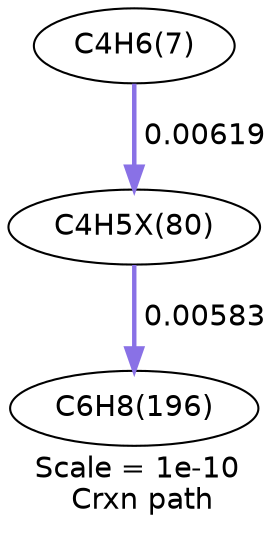 digraph reaction_paths {
center=1;
s8 -> s26[fontname="Helvetica", style="setlinewidth(2.16)", arrowsize=1.08, color="0.7, 0.506, 0.9"
, label=" 0.00619"];
s26 -> s10[fontname="Helvetica", style="setlinewidth(2.12)", arrowsize=1.06, color="0.7, 0.506, 0.9"
, label=" 0.00583"];
s8 [ fontname="Helvetica", label="C4H6(7)"];
s10 [ fontname="Helvetica", label="C6H8(196)"];
s26 [ fontname="Helvetica", label="C4H5X(80)"];
 label = "Scale = 1e-10\l Crxn path";
 fontname = "Helvetica";
}
